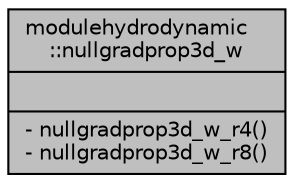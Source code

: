 digraph "modulehydrodynamic::nullgradprop3d_w"
{
 // LATEX_PDF_SIZE
  edge [fontname="Helvetica",fontsize="10",labelfontname="Helvetica",labelfontsize="10"];
  node [fontname="Helvetica",fontsize="10",shape=record];
  Node1 [label="{modulehydrodynamic\l::nullgradprop3d_w\n||- nullgradprop3d_w_r4()\l- nullgradprop3d_w_r8()\l}",height=0.2,width=0.4,color="black", fillcolor="grey75", style="filled", fontcolor="black",tooltip=" "];
}
